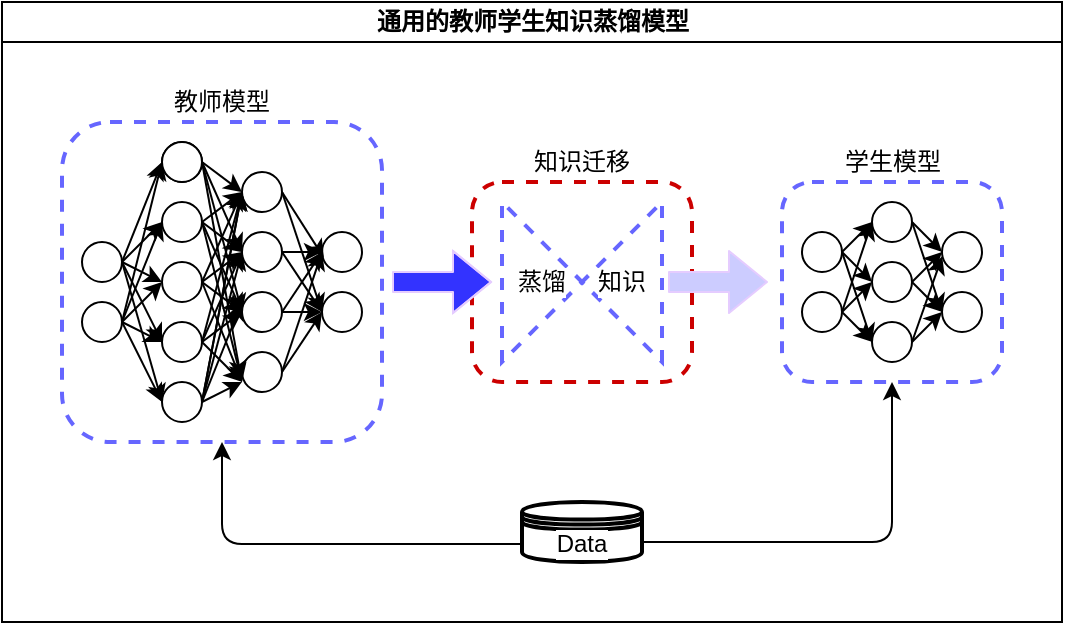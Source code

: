 <mxfile version="14.4.4" type="github">
  <diagram id="prtHgNgQTEPvFCAcTncT" name="Page-1">
    <mxGraphModel dx="1209" dy="599" grid="1" gridSize="10" guides="1" tooltips="1" connect="1" arrows="1" fold="1" page="1" pageScale="1" pageWidth="827" pageHeight="1169" math="0" shadow="0">
      <root>
        <mxCell id="0" />
        <mxCell id="1" parent="0" />
        <mxCell id="dNxyNK7c78bLwvsdeMH5-11" value="通用的教师学生知识蒸馏模型" style="swimlane;html=1;startSize=20;horizontal=1;containerType=tree;glass=0;" parent="1" vertex="1">
          <mxGeometry x="40" y="80" width="530" height="310" as="geometry">
            <mxRectangle x="40" y="80" width="80" height="20" as="alternateBounds" />
          </mxGeometry>
        </mxCell>
        <mxCell id="YJOWLEOGij-Aj2zFJfNT-132" value="" style="rounded=1;whiteSpace=wrap;html=1;dashed=1;strokeWidth=2;strokeColor=#6666FF;" parent="dNxyNK7c78bLwvsdeMH5-11" vertex="1">
          <mxGeometry x="390" y="90" width="110" height="100" as="geometry" />
        </mxCell>
        <mxCell id="YJOWLEOGij-Aj2zFJfNT-129" value="" style="rounded=1;whiteSpace=wrap;html=1;dashed=1;strokeWidth=2;strokeColor=#CC0000;" parent="dNxyNK7c78bLwvsdeMH5-11" vertex="1">
          <mxGeometry x="235" y="90" width="110" height="100" as="geometry" />
        </mxCell>
        <mxCell id="YJOWLEOGij-Aj2zFJfNT-78" value="" style="rounded=1;whiteSpace=wrap;html=1;dashed=1;strokeWidth=2;strokeColor=#6666FF;" parent="dNxyNK7c78bLwvsdeMH5-11" vertex="1">
          <mxGeometry x="30" y="60" width="160" height="160" as="geometry" />
        </mxCell>
        <mxCell id="YJOWLEOGij-Aj2zFJfNT-73" value="" style="group" parent="dNxyNK7c78bLwvsdeMH5-11" vertex="1" connectable="0">
          <mxGeometry x="40" y="70" width="140" height="140" as="geometry" />
        </mxCell>
        <mxCell id="YJOWLEOGij-Aj2zFJfNT-9" value="" style="ellipse;whiteSpace=wrap;html=1;aspect=fixed;" parent="YJOWLEOGij-Aj2zFJfNT-73" vertex="1">
          <mxGeometry x="40" width="20" height="20" as="geometry" />
        </mxCell>
        <mxCell id="YJOWLEOGij-Aj2zFJfNT-10" value="" style="ellipse;whiteSpace=wrap;html=1;aspect=fixed;" parent="YJOWLEOGij-Aj2zFJfNT-73" vertex="1">
          <mxGeometry x="40" y="30" width="20" height="20" as="geometry" />
        </mxCell>
        <mxCell id="YJOWLEOGij-Aj2zFJfNT-20" value="" style="ellipse;whiteSpace=wrap;html=1;aspect=fixed;" parent="YJOWLEOGij-Aj2zFJfNT-73" vertex="1">
          <mxGeometry x="40" y="60" width="20" height="20" as="geometry" />
        </mxCell>
        <mxCell id="YJOWLEOGij-Aj2zFJfNT-21" value="" style="ellipse;whiteSpace=wrap;html=1;aspect=fixed;" parent="YJOWLEOGij-Aj2zFJfNT-73" vertex="1">
          <mxGeometry x="40" y="90" width="20" height="20" as="geometry" />
        </mxCell>
        <mxCell id="YJOWLEOGij-Aj2zFJfNT-22" value="" style="ellipse;whiteSpace=wrap;html=1;aspect=fixed;" parent="YJOWLEOGij-Aj2zFJfNT-73" vertex="1">
          <mxGeometry x="40" y="120" width="20" height="20" as="geometry" />
        </mxCell>
        <mxCell id="YJOWLEOGij-Aj2zFJfNT-24" value="" style="ellipse;whiteSpace=wrap;html=1;aspect=fixed;" parent="YJOWLEOGij-Aj2zFJfNT-73" vertex="1">
          <mxGeometry y="50" width="20" height="20" as="geometry" />
        </mxCell>
        <mxCell id="YJOWLEOGij-Aj2zFJfNT-25" value="" style="ellipse;whiteSpace=wrap;html=1;aspect=fixed;" parent="YJOWLEOGij-Aj2zFJfNT-73" vertex="1">
          <mxGeometry y="80" width="20" height="20" as="geometry" />
        </mxCell>
        <mxCell id="YJOWLEOGij-Aj2zFJfNT-26" value="" style="ellipse;whiteSpace=wrap;html=1;aspect=fixed;" parent="YJOWLEOGij-Aj2zFJfNT-73" vertex="1">
          <mxGeometry x="80" y="15" width="20" height="20" as="geometry" />
        </mxCell>
        <mxCell id="YJOWLEOGij-Aj2zFJfNT-27" value="" style="ellipse;whiteSpace=wrap;html=1;aspect=fixed;" parent="YJOWLEOGij-Aj2zFJfNT-73" vertex="1">
          <mxGeometry x="80" y="45" width="20" height="20" as="geometry" />
        </mxCell>
        <mxCell id="YJOWLEOGij-Aj2zFJfNT-28" value="" style="ellipse;whiteSpace=wrap;html=1;aspect=fixed;" parent="YJOWLEOGij-Aj2zFJfNT-73" vertex="1">
          <mxGeometry x="80" y="75" width="20" height="20" as="geometry" />
        </mxCell>
        <mxCell id="YJOWLEOGij-Aj2zFJfNT-29" value="" style="ellipse;whiteSpace=wrap;html=1;aspect=fixed;" parent="YJOWLEOGij-Aj2zFJfNT-73" vertex="1">
          <mxGeometry x="80" y="105" width="20" height="20" as="geometry" />
        </mxCell>
        <mxCell id="YJOWLEOGij-Aj2zFJfNT-30" value="" style="ellipse;whiteSpace=wrap;html=1;aspect=fixed;" parent="YJOWLEOGij-Aj2zFJfNT-73" vertex="1">
          <mxGeometry x="120" y="45" width="20" height="20" as="geometry" />
        </mxCell>
        <mxCell id="YJOWLEOGij-Aj2zFJfNT-31" value="" style="ellipse;whiteSpace=wrap;html=1;aspect=fixed;" parent="YJOWLEOGij-Aj2zFJfNT-73" vertex="1">
          <mxGeometry x="120" y="75" width="20" height="20" as="geometry" />
        </mxCell>
        <mxCell id="YJOWLEOGij-Aj2zFJfNT-33" value="" style="endArrow=classic;html=1;exitX=1;exitY=0.5;exitDx=0;exitDy=0;" parent="YJOWLEOGij-Aj2zFJfNT-73" source="YJOWLEOGij-Aj2zFJfNT-24" edge="1">
          <mxGeometry width="50" height="50" relative="1" as="geometry">
            <mxPoint x="260" y="200" as="sourcePoint" />
            <mxPoint x="40" y="10" as="targetPoint" />
          </mxGeometry>
        </mxCell>
        <mxCell id="YJOWLEOGij-Aj2zFJfNT-35" value="" style="endArrow=classic;html=1;exitX=1;exitY=0.5;exitDx=0;exitDy=0;entryX=0;entryY=0.5;entryDx=0;entryDy=0;" parent="YJOWLEOGij-Aj2zFJfNT-73" source="YJOWLEOGij-Aj2zFJfNT-24" target="YJOWLEOGij-Aj2zFJfNT-20" edge="1">
          <mxGeometry width="50" height="50" relative="1" as="geometry">
            <mxPoint x="40" y="80" as="sourcePoint" />
            <mxPoint x="60" y="30" as="targetPoint" />
          </mxGeometry>
        </mxCell>
        <mxCell id="YJOWLEOGij-Aj2zFJfNT-36" value="" style="endArrow=classic;html=1;exitX=1;exitY=0.5;exitDx=0;exitDy=0;entryX=0;entryY=0.5;entryDx=0;entryDy=0;" parent="YJOWLEOGij-Aj2zFJfNT-73" source="YJOWLEOGij-Aj2zFJfNT-25" target="YJOWLEOGij-Aj2zFJfNT-9" edge="1">
          <mxGeometry width="50" height="50" relative="1" as="geometry">
            <mxPoint x="30" y="70" as="sourcePoint" />
            <mxPoint x="40" y="20" as="targetPoint" />
          </mxGeometry>
        </mxCell>
        <mxCell id="YJOWLEOGij-Aj2zFJfNT-38" value="" style="endArrow=classic;html=1;exitX=1;exitY=0.5;exitDx=0;exitDy=0;" parent="YJOWLEOGij-Aj2zFJfNT-73" source="YJOWLEOGij-Aj2zFJfNT-25" edge="1">
          <mxGeometry width="50" height="50" relative="1" as="geometry">
            <mxPoint x="30" y="110" as="sourcePoint" />
            <mxPoint x="40" y="70" as="targetPoint" />
          </mxGeometry>
        </mxCell>
        <mxCell id="YJOWLEOGij-Aj2zFJfNT-39" value="" style="ellipse;whiteSpace=wrap;html=1;aspect=fixed;" parent="YJOWLEOGij-Aj2zFJfNT-73" vertex="1">
          <mxGeometry x="40" width="20" height="20" as="geometry" />
        </mxCell>
        <mxCell id="YJOWLEOGij-Aj2zFJfNT-43" value="" style="endArrow=classic;html=1;exitX=1;exitY=0.5;exitDx=0;exitDy=0;entryX=0;entryY=0.5;entryDx=0;entryDy=0;" parent="YJOWLEOGij-Aj2zFJfNT-73" source="YJOWLEOGij-Aj2zFJfNT-24" target="YJOWLEOGij-Aj2zFJfNT-22" edge="1">
          <mxGeometry width="50" height="50" relative="1" as="geometry">
            <mxPoint x="30" y="70" as="sourcePoint" />
            <mxPoint x="50" y="110" as="targetPoint" />
          </mxGeometry>
        </mxCell>
        <mxCell id="YJOWLEOGij-Aj2zFJfNT-44" value="" style="endArrow=classic;html=1;exitX=1;exitY=0.5;exitDx=0;exitDy=0;entryX=0;entryY=0.5;entryDx=0;entryDy=0;" parent="YJOWLEOGij-Aj2zFJfNT-73" source="YJOWLEOGij-Aj2zFJfNT-39" target="YJOWLEOGij-Aj2zFJfNT-26" edge="1">
          <mxGeometry width="50" height="50" relative="1" as="geometry">
            <mxPoint x="30" y="70" as="sourcePoint" />
            <mxPoint x="50" y="140" as="targetPoint" />
          </mxGeometry>
        </mxCell>
        <mxCell id="YJOWLEOGij-Aj2zFJfNT-45" value="" style="endArrow=classic;html=1;exitX=1;exitY=0.5;exitDx=0;exitDy=0;entryX=0;entryY=0.5;entryDx=0;entryDy=0;" parent="YJOWLEOGij-Aj2zFJfNT-73" source="YJOWLEOGij-Aj2zFJfNT-39" target="YJOWLEOGij-Aj2zFJfNT-27" edge="1">
          <mxGeometry width="50" height="50" relative="1" as="geometry">
            <mxPoint x="70" y="20" as="sourcePoint" />
            <mxPoint x="90" y="35" as="targetPoint" />
          </mxGeometry>
        </mxCell>
        <mxCell id="YJOWLEOGij-Aj2zFJfNT-48" value="" style="endArrow=classic;html=1;entryX=0;entryY=0.5;entryDx=0;entryDy=0;exitX=1;exitY=0.5;exitDx=0;exitDy=0;" parent="YJOWLEOGij-Aj2zFJfNT-73" source="YJOWLEOGij-Aj2zFJfNT-10" target="YJOWLEOGij-Aj2zFJfNT-26" edge="1">
          <mxGeometry width="50" height="50" relative="1" as="geometry">
            <mxPoint x="70" y="20" as="sourcePoint" />
            <mxPoint x="89.6" y="128.2" as="targetPoint" />
          </mxGeometry>
        </mxCell>
        <mxCell id="YJOWLEOGij-Aj2zFJfNT-49" value="" style="endArrow=classic;html=1;entryX=0;entryY=0.5;entryDx=0;entryDy=0;exitX=1;exitY=0.5;exitDx=0;exitDy=0;" parent="YJOWLEOGij-Aj2zFJfNT-73" source="YJOWLEOGij-Aj2zFJfNT-10" target="YJOWLEOGij-Aj2zFJfNT-27" edge="1">
          <mxGeometry width="50" height="50" relative="1" as="geometry">
            <mxPoint x="70" y="50" as="sourcePoint" />
            <mxPoint x="90" y="35" as="targetPoint" />
          </mxGeometry>
        </mxCell>
        <mxCell id="YJOWLEOGij-Aj2zFJfNT-52" value="" style="endArrow=classic;html=1;entryX=0;entryY=0.5;entryDx=0;entryDy=0;exitX=1;exitY=0.5;exitDx=0;exitDy=0;" parent="YJOWLEOGij-Aj2zFJfNT-73" source="YJOWLEOGij-Aj2zFJfNT-20" target="YJOWLEOGij-Aj2zFJfNT-26" edge="1">
          <mxGeometry width="50" height="50" relative="1" as="geometry">
            <mxPoint x="70" y="50" as="sourcePoint" />
            <mxPoint x="90" y="130" as="targetPoint" />
          </mxGeometry>
        </mxCell>
        <mxCell id="YJOWLEOGij-Aj2zFJfNT-53" value="" style="endArrow=classic;html=1;entryX=0;entryY=0.5;entryDx=0;entryDy=0;exitX=1;exitY=0.5;exitDx=0;exitDy=0;" parent="YJOWLEOGij-Aj2zFJfNT-73" source="YJOWLEOGij-Aj2zFJfNT-20" target="YJOWLEOGij-Aj2zFJfNT-27" edge="1">
          <mxGeometry width="50" height="50" relative="1" as="geometry">
            <mxPoint x="70" y="80" as="sourcePoint" />
            <mxPoint x="90" y="35" as="targetPoint" />
          </mxGeometry>
        </mxCell>
        <mxCell id="YJOWLEOGij-Aj2zFJfNT-54" value="" style="endArrow=classic;html=1;entryX=0;entryY=0.5;entryDx=0;entryDy=0;exitX=1;exitY=0.5;exitDx=0;exitDy=0;" parent="YJOWLEOGij-Aj2zFJfNT-73" source="YJOWLEOGij-Aj2zFJfNT-21" target="YJOWLEOGij-Aj2zFJfNT-26" edge="1">
          <mxGeometry width="50" height="50" relative="1" as="geometry">
            <mxPoint x="70" y="80" as="sourcePoint" />
            <mxPoint x="90" y="65" as="targetPoint" />
          </mxGeometry>
        </mxCell>
        <mxCell id="YJOWLEOGij-Aj2zFJfNT-62" value="" style="endArrow=classic;html=1;exitX=1;exitY=0.5;exitDx=0;exitDy=0;entryX=0;entryY=0.5;entryDx=0;entryDy=0;" parent="YJOWLEOGij-Aj2zFJfNT-73" source="YJOWLEOGij-Aj2zFJfNT-22" target="YJOWLEOGij-Aj2zFJfNT-27" edge="1">
          <mxGeometry width="50" height="50" relative="1" as="geometry">
            <mxPoint x="70" y="140" as="sourcePoint" />
            <mxPoint x="90" y="40" as="targetPoint" />
          </mxGeometry>
        </mxCell>
        <mxCell id="YJOWLEOGij-Aj2zFJfNT-65" value="" style="endArrow=classic;html=1;exitX=1;exitY=0.5;exitDx=0;exitDy=0;entryX=0.047;entryY=0.647;entryDx=0;entryDy=0;entryPerimeter=0;" parent="YJOWLEOGij-Aj2zFJfNT-73" source="YJOWLEOGij-Aj2zFJfNT-26" target="YJOWLEOGij-Aj2zFJfNT-30" edge="1">
          <mxGeometry width="50" height="50" relative="1" as="geometry">
            <mxPoint x="70" y="80" as="sourcePoint" />
            <mxPoint x="90" y="130" as="targetPoint" />
          </mxGeometry>
        </mxCell>
        <mxCell id="YJOWLEOGij-Aj2zFJfNT-66" value="" style="endArrow=classic;html=1;entryX=0;entryY=0.5;entryDx=0;entryDy=0;exitX=1;exitY=0.5;exitDx=0;exitDy=0;" parent="YJOWLEOGij-Aj2zFJfNT-73" source="YJOWLEOGij-Aj2zFJfNT-26" target="YJOWLEOGij-Aj2zFJfNT-31" edge="1">
          <mxGeometry width="50" height="50" relative="1" as="geometry">
            <mxPoint x="99" y="28" as="sourcePoint" />
            <mxPoint x="130.94" y="67.94" as="targetPoint" />
          </mxGeometry>
        </mxCell>
        <mxCell id="YJOWLEOGij-Aj2zFJfNT-67" value="" style="endArrow=classic;html=1;entryX=0;entryY=0.5;entryDx=0;entryDy=0;exitX=1;exitY=0.5;exitDx=0;exitDy=0;" parent="YJOWLEOGij-Aj2zFJfNT-73" source="YJOWLEOGij-Aj2zFJfNT-27" target="YJOWLEOGij-Aj2zFJfNT-30" edge="1">
          <mxGeometry width="50" height="50" relative="1" as="geometry">
            <mxPoint x="103" y="30" as="sourcePoint" />
            <mxPoint x="130" y="95" as="targetPoint" />
          </mxGeometry>
        </mxCell>
        <mxCell id="YJOWLEOGij-Aj2zFJfNT-68" value="" style="endArrow=classic;html=1;entryX=0;entryY=0.5;entryDx=0;entryDy=0;exitX=1;exitY=0.5;exitDx=0;exitDy=0;" parent="YJOWLEOGij-Aj2zFJfNT-73" source="YJOWLEOGij-Aj2zFJfNT-27" target="YJOWLEOGij-Aj2zFJfNT-31" edge="1">
          <mxGeometry width="50" height="50" relative="1" as="geometry">
            <mxPoint x="110" y="65" as="sourcePoint" />
            <mxPoint x="130" y="65" as="targetPoint" />
          </mxGeometry>
        </mxCell>
        <mxCell id="YJOWLEOGij-Aj2zFJfNT-69" value="" style="endArrow=classic;html=1;entryX=0;entryY=0.5;entryDx=0;entryDy=0;exitX=1;exitY=0.5;exitDx=0;exitDy=0;exitPerimeter=0;" parent="YJOWLEOGij-Aj2zFJfNT-73" source="YJOWLEOGij-Aj2zFJfNT-28" target="YJOWLEOGij-Aj2zFJfNT-30" edge="1">
          <mxGeometry width="50" height="50" relative="1" as="geometry">
            <mxPoint x="110" y="65" as="sourcePoint" />
            <mxPoint x="130" y="95" as="targetPoint" />
          </mxGeometry>
        </mxCell>
        <mxCell id="YJOWLEOGij-Aj2zFJfNT-70" value="" style="endArrow=classic;html=1;entryX=0;entryY=0.5;entryDx=0;entryDy=0;exitX=1;exitY=0.5;exitDx=0;exitDy=0;" parent="YJOWLEOGij-Aj2zFJfNT-73" source="YJOWLEOGij-Aj2zFJfNT-28" target="YJOWLEOGij-Aj2zFJfNT-31" edge="1">
          <mxGeometry width="50" height="50" relative="1" as="geometry">
            <mxPoint x="110" y="95" as="sourcePoint" />
            <mxPoint x="130" y="65" as="targetPoint" />
          </mxGeometry>
        </mxCell>
        <mxCell id="YJOWLEOGij-Aj2zFJfNT-71" value="" style="endArrow=classic;html=1;entryX=0;entryY=0.5;entryDx=0;entryDy=0;exitX=1;exitY=0.5;exitDx=0;exitDy=0;" parent="YJOWLEOGij-Aj2zFJfNT-73" source="YJOWLEOGij-Aj2zFJfNT-29" target="YJOWLEOGij-Aj2zFJfNT-30" edge="1">
          <mxGeometry width="50" height="50" relative="1" as="geometry">
            <mxPoint x="110" y="95" as="sourcePoint" />
            <mxPoint x="130" y="95" as="targetPoint" />
          </mxGeometry>
        </mxCell>
        <mxCell id="YJOWLEOGij-Aj2zFJfNT-72" value="" style="endArrow=classic;html=1;entryX=0;entryY=0.5;entryDx=0;entryDy=0;exitX=1;exitY=0.5;exitDx=0;exitDy=0;" parent="YJOWLEOGij-Aj2zFJfNT-73" source="YJOWLEOGij-Aj2zFJfNT-29" target="YJOWLEOGij-Aj2zFJfNT-31" edge="1">
          <mxGeometry width="50" height="50" relative="1" as="geometry">
            <mxPoint x="110" y="125" as="sourcePoint" />
            <mxPoint x="130" y="65" as="targetPoint" />
          </mxGeometry>
        </mxCell>
        <mxCell id="YJOWLEOGij-Aj2zFJfNT-122" value="" style="shape=collate;html=1;dashed=1;strokeColor=#6666FF;strokeWidth=2;rotation=-90;whiteSpace=wrap;labelBorderColor=none;labelBackgroundColor=#ffffff;" parent="dNxyNK7c78bLwvsdeMH5-11" vertex="1">
          <mxGeometry x="250" y="100" width="80" height="80" as="geometry" />
        </mxCell>
        <mxCell id="YJOWLEOGij-Aj2zFJfNT-127" value="蒸馏" style="text;html=1;strokeColor=none;fillColor=none;align=center;verticalAlign=middle;whiteSpace=wrap;rounded=0;dashed=1;labelBackgroundColor=#ffffff;" parent="dNxyNK7c78bLwvsdeMH5-11" vertex="1">
          <mxGeometry x="250" y="130" width="40" height="20" as="geometry" />
        </mxCell>
        <mxCell id="YJOWLEOGij-Aj2zFJfNT-128" value="知识" style="text;html=1;strokeColor=none;fillColor=none;align=center;verticalAlign=middle;whiteSpace=wrap;rounded=0;dashed=1;labelBackgroundColor=#ffffff;" parent="dNxyNK7c78bLwvsdeMH5-11" vertex="1">
          <mxGeometry x="290" y="130" width="40" height="20" as="geometry" />
        </mxCell>
        <mxCell id="YJOWLEOGij-Aj2zFJfNT-130" value="教师模型" style="text;html=1;strokeColor=none;fillColor=none;align=center;verticalAlign=middle;whiteSpace=wrap;rounded=0;dashed=1;labelBackgroundColor=#ffffff;" parent="dNxyNK7c78bLwvsdeMH5-11" vertex="1">
          <mxGeometry x="85" y="40" width="50" height="20" as="geometry" />
        </mxCell>
        <mxCell id="YJOWLEOGij-Aj2zFJfNT-131" value="知识迁移" style="text;html=1;strokeColor=none;fillColor=none;align=center;verticalAlign=middle;whiteSpace=wrap;rounded=0;dashed=1;labelBackgroundColor=#ffffff;" parent="dNxyNK7c78bLwvsdeMH5-11" vertex="1">
          <mxGeometry x="265" y="70" width="50" height="20" as="geometry" />
        </mxCell>
        <mxCell id="YJOWLEOGij-Aj2zFJfNT-157" value="" style="group" parent="dNxyNK7c78bLwvsdeMH5-11" vertex="1" connectable="0">
          <mxGeometry x="400" y="100" width="90" height="80" as="geometry" />
        </mxCell>
        <mxCell id="YJOWLEOGij-Aj2zFJfNT-134" value="" style="ellipse;whiteSpace=wrap;html=1;aspect=fixed;" parent="YJOWLEOGij-Aj2zFJfNT-157" vertex="1">
          <mxGeometry x="35" width="20" height="20" as="geometry" />
        </mxCell>
        <mxCell id="YJOWLEOGij-Aj2zFJfNT-135" value="" style="ellipse;whiteSpace=wrap;html=1;aspect=fixed;" parent="YJOWLEOGij-Aj2zFJfNT-157" vertex="1">
          <mxGeometry x="35" y="30" width="20" height="20" as="geometry" />
        </mxCell>
        <mxCell id="YJOWLEOGij-Aj2zFJfNT-136" value="" style="ellipse;whiteSpace=wrap;html=1;aspect=fixed;" parent="YJOWLEOGij-Aj2zFJfNT-157" vertex="1">
          <mxGeometry x="35" y="60" width="20" height="20" as="geometry" />
        </mxCell>
        <mxCell id="YJOWLEOGij-Aj2zFJfNT-137" value="" style="ellipse;whiteSpace=wrap;html=1;aspect=fixed;" parent="YJOWLEOGij-Aj2zFJfNT-157" vertex="1">
          <mxGeometry y="15" width="20" height="20" as="geometry" />
        </mxCell>
        <mxCell id="YJOWLEOGij-Aj2zFJfNT-139" value="" style="ellipse;whiteSpace=wrap;html=1;aspect=fixed;" parent="YJOWLEOGij-Aj2zFJfNT-157" vertex="1">
          <mxGeometry y="45" width="20" height="20" as="geometry" />
        </mxCell>
        <mxCell id="YJOWLEOGij-Aj2zFJfNT-140" value="" style="ellipse;whiteSpace=wrap;html=1;aspect=fixed;" parent="YJOWLEOGij-Aj2zFJfNT-157" vertex="1">
          <mxGeometry x="70" y="15" width="20" height="20" as="geometry" />
        </mxCell>
        <mxCell id="YJOWLEOGij-Aj2zFJfNT-142" value="" style="ellipse;whiteSpace=wrap;html=1;aspect=fixed;" parent="YJOWLEOGij-Aj2zFJfNT-157" vertex="1">
          <mxGeometry x="70" y="45" width="20" height="20" as="geometry" />
        </mxCell>
        <mxCell id="YJOWLEOGij-Aj2zFJfNT-145" value="" style="endArrow=classic;html=1;fillColor=#CCCCFF;entryX=0;entryY=0.5;entryDx=0;entryDy=0;exitX=1;exitY=0.5;exitDx=0;exitDy=0;" parent="YJOWLEOGij-Aj2zFJfNT-157" source="YJOWLEOGij-Aj2zFJfNT-137" target="YJOWLEOGij-Aj2zFJfNT-134" edge="1">
          <mxGeometry width="50" height="50" relative="1" as="geometry">
            <mxPoint x="25" y="20" as="sourcePoint" />
            <mxPoint x="175" y="-100" as="targetPoint" />
          </mxGeometry>
        </mxCell>
        <mxCell id="YJOWLEOGij-Aj2zFJfNT-146" value="" style="endArrow=classic;html=1;fillColor=#CCCCFF;entryX=0;entryY=0.5;entryDx=0;entryDy=0;exitX=1;exitY=0.5;exitDx=0;exitDy=0;" parent="YJOWLEOGij-Aj2zFJfNT-157" source="YJOWLEOGij-Aj2zFJfNT-137" target="YJOWLEOGij-Aj2zFJfNT-135" edge="1">
          <mxGeometry width="50" height="50" relative="1" as="geometry">
            <mxPoint x="30" y="30" as="sourcePoint" />
            <mxPoint x="45" y="20" as="targetPoint" />
          </mxGeometry>
        </mxCell>
        <mxCell id="YJOWLEOGij-Aj2zFJfNT-147" value="" style="endArrow=classic;html=1;fillColor=#CCCCFF;entryX=0;entryY=0.5;entryDx=0;entryDy=0;exitX=1;exitY=0.5;exitDx=0;exitDy=0;" parent="YJOWLEOGij-Aj2zFJfNT-157" source="YJOWLEOGij-Aj2zFJfNT-137" target="YJOWLEOGij-Aj2zFJfNT-136" edge="1">
          <mxGeometry width="50" height="50" relative="1" as="geometry">
            <mxPoint x="19" y="21" as="sourcePoint" />
            <mxPoint x="45" y="50" as="targetPoint" />
          </mxGeometry>
        </mxCell>
        <mxCell id="YJOWLEOGij-Aj2zFJfNT-148" value="" style="endArrow=classic;html=1;fillColor=#CCCCFF;entryX=0;entryY=0.5;entryDx=0;entryDy=0;exitX=1;exitY=0.5;exitDx=0;exitDy=0;" parent="YJOWLEOGij-Aj2zFJfNT-157" source="YJOWLEOGij-Aj2zFJfNT-139" target="YJOWLEOGij-Aj2zFJfNT-134" edge="1">
          <mxGeometry width="50" height="50" relative="1" as="geometry">
            <mxPoint x="30" y="30" as="sourcePoint" />
            <mxPoint x="45" y="80" as="targetPoint" />
          </mxGeometry>
        </mxCell>
        <mxCell id="YJOWLEOGij-Aj2zFJfNT-149" value="" style="endArrow=classic;html=1;fillColor=#CCCCFF;entryX=0;entryY=0.5;entryDx=0;entryDy=0;exitX=1;exitY=0.5;exitDx=0;exitDy=0;" parent="YJOWLEOGij-Aj2zFJfNT-157" source="YJOWLEOGij-Aj2zFJfNT-139" target="YJOWLEOGij-Aj2zFJfNT-135" edge="1">
          <mxGeometry width="50" height="50" relative="1" as="geometry">
            <mxPoint x="30" y="60" as="sourcePoint" />
            <mxPoint x="45" y="20" as="targetPoint" />
          </mxGeometry>
        </mxCell>
        <mxCell id="YJOWLEOGij-Aj2zFJfNT-150" value="" style="endArrow=classic;html=1;fillColor=#CCCCFF;entryX=0;entryY=0.5;entryDx=0;entryDy=0;exitX=1;exitY=0.5;exitDx=0;exitDy=0;" parent="YJOWLEOGij-Aj2zFJfNT-157" source="YJOWLEOGij-Aj2zFJfNT-139" target="YJOWLEOGij-Aj2zFJfNT-136" edge="1">
          <mxGeometry width="50" height="50" relative="1" as="geometry">
            <mxPoint x="25" y="50" as="sourcePoint" />
            <mxPoint x="45" y="50" as="targetPoint" />
          </mxGeometry>
        </mxCell>
        <mxCell id="YJOWLEOGij-Aj2zFJfNT-151" value="" style="endArrow=classic;html=1;fillColor=#CCCCFF;entryX=0;entryY=0.5;entryDx=0;entryDy=0;exitX=1;exitY=0.5;exitDx=0;exitDy=0;" parent="YJOWLEOGij-Aj2zFJfNT-157" source="YJOWLEOGij-Aj2zFJfNT-134" target="YJOWLEOGij-Aj2zFJfNT-140" edge="1">
          <mxGeometry width="50" height="50" relative="1" as="geometry">
            <mxPoint x="30" y="60" as="sourcePoint" />
            <mxPoint x="45" y="80" as="targetPoint" />
          </mxGeometry>
        </mxCell>
        <mxCell id="YJOWLEOGij-Aj2zFJfNT-152" value="" style="endArrow=classic;html=1;fillColor=#CCCCFF;entryX=0;entryY=0.5;entryDx=0;entryDy=0;exitX=1;exitY=0.5;exitDx=0;exitDy=0;" parent="YJOWLEOGij-Aj2zFJfNT-157" source="YJOWLEOGij-Aj2zFJfNT-134" target="YJOWLEOGij-Aj2zFJfNT-142" edge="1">
          <mxGeometry width="50" height="50" relative="1" as="geometry">
            <mxPoint x="65" y="20" as="sourcePoint" />
            <mxPoint x="80" y="30" as="targetPoint" />
          </mxGeometry>
        </mxCell>
        <mxCell id="YJOWLEOGij-Aj2zFJfNT-153" value="" style="endArrow=classic;html=1;fillColor=#CCCCFF;entryX=0;entryY=0.5;entryDx=0;entryDy=0;exitX=1;exitY=0.5;exitDx=0;exitDy=0;" parent="YJOWLEOGij-Aj2zFJfNT-157" source="YJOWLEOGij-Aj2zFJfNT-135" target="YJOWLEOGij-Aj2zFJfNT-140" edge="1">
          <mxGeometry width="50" height="50" relative="1" as="geometry">
            <mxPoint x="65" y="20" as="sourcePoint" />
            <mxPoint x="80" y="60" as="targetPoint" />
          </mxGeometry>
        </mxCell>
        <mxCell id="YJOWLEOGij-Aj2zFJfNT-155" value="" style="endArrow=classic;html=1;fillColor=#CCCCFF;entryX=0.005;entryY=0.608;entryDx=0;entryDy=0;exitX=1;exitY=0.5;exitDx=0;exitDy=0;entryPerimeter=0;" parent="YJOWLEOGij-Aj2zFJfNT-157" source="YJOWLEOGij-Aj2zFJfNT-136" target="YJOWLEOGij-Aj2zFJfNT-140" edge="1">
          <mxGeometry width="50" height="50" relative="1" as="geometry">
            <mxPoint x="65" y="50" as="sourcePoint" />
            <mxPoint x="80" y="60" as="targetPoint" />
          </mxGeometry>
        </mxCell>
        <mxCell id="YJOWLEOGij-Aj2zFJfNT-154" value="" style="endArrow=classic;html=1;fillColor=#CCCCFF;entryX=0;entryY=0.5;entryDx=0;entryDy=0;" parent="dNxyNK7c78bLwvsdeMH5-11" target="YJOWLEOGij-Aj2zFJfNT-142" edge="1">
          <mxGeometry width="50" height="50" relative="1" as="geometry">
            <mxPoint x="455" y="140" as="sourcePoint" />
            <mxPoint x="480" y="130" as="targetPoint" />
          </mxGeometry>
        </mxCell>
        <mxCell id="YJOWLEOGij-Aj2zFJfNT-156" value="" style="endArrow=classic;html=1;fillColor=#CCCCFF;entryX=0;entryY=0.5;entryDx=0;entryDy=0;" parent="dNxyNK7c78bLwvsdeMH5-11" target="YJOWLEOGij-Aj2zFJfNT-142" edge="1">
          <mxGeometry width="50" height="50" relative="1" as="geometry">
            <mxPoint x="455" y="170" as="sourcePoint" />
            <mxPoint x="480.1" y="132.16" as="targetPoint" />
          </mxGeometry>
        </mxCell>
        <mxCell id="YJOWLEOGij-Aj2zFJfNT-158" value="Data" style="shape=datastore;whiteSpace=wrap;html=1;labelBackgroundColor=#ffffff;strokeColor=#000000;strokeWidth=2;fillColor=none;" parent="dNxyNK7c78bLwvsdeMH5-11" vertex="1">
          <mxGeometry x="260" y="250" width="60" height="30" as="geometry" />
        </mxCell>
        <mxCell id="YJOWLEOGij-Aj2zFJfNT-159" value="" style="edgeStyle=segmentEdgeStyle;endArrow=classic;html=1;strokeColor=#000000;fillColor=#CCCCFF;entryX=0.5;entryY=1;entryDx=0;entryDy=0;" parent="dNxyNK7c78bLwvsdeMH5-11" target="YJOWLEOGij-Aj2zFJfNT-132" edge="1">
          <mxGeometry width="50" height="50" relative="1" as="geometry">
            <mxPoint x="320" y="270" as="sourcePoint" />
            <mxPoint x="370" y="220" as="targetPoint" />
          </mxGeometry>
        </mxCell>
        <mxCell id="YJOWLEOGij-Aj2zFJfNT-160" value="" style="edgeStyle=segmentEdgeStyle;endArrow=classic;html=1;strokeColor=#000000;fillColor=#CCCCFF;entryX=0.5;entryY=1;entryDx=0;entryDy=0;exitX=0;exitY=0.7;exitDx=0;exitDy=0;" parent="dNxyNK7c78bLwvsdeMH5-11" source="YJOWLEOGij-Aj2zFJfNT-158" target="YJOWLEOGij-Aj2zFJfNT-78" edge="1">
          <mxGeometry width="50" height="50" relative="1" as="geometry">
            <mxPoint x="330" y="280" as="sourcePoint" />
            <mxPoint x="455" y="200" as="targetPoint" />
          </mxGeometry>
        </mxCell>
        <mxCell id="YJOWLEOGij-Aj2zFJfNT-161" value="学生模型" style="text;html=1;strokeColor=none;fillColor=none;align=center;verticalAlign=middle;whiteSpace=wrap;rounded=0;labelBackgroundColor=#ffffff;" parent="dNxyNK7c78bLwvsdeMH5-11" vertex="1">
          <mxGeometry x="412.5" y="70" width="65" height="20" as="geometry" />
        </mxCell>
        <mxCell id="YJOWLEOGij-Aj2zFJfNT-34" value="" style="endArrow=classic;html=1;entryX=0;entryY=0.5;entryDx=0;entryDy=0;" parent="1" target="YJOWLEOGij-Aj2zFJfNT-10" edge="1">
          <mxGeometry width="50" height="50" relative="1" as="geometry">
            <mxPoint x="100" y="210" as="sourcePoint" />
            <mxPoint x="130" y="170" as="targetPoint" />
          </mxGeometry>
        </mxCell>
        <mxCell id="YJOWLEOGij-Aj2zFJfNT-37" value="" style="endArrow=classic;html=1;exitX=1;exitY=0.5;exitDx=0;exitDy=0;" parent="1" source="YJOWLEOGij-Aj2zFJfNT-25" edge="1">
          <mxGeometry width="50" height="50" relative="1" as="geometry">
            <mxPoint x="110" y="250" as="sourcePoint" />
            <mxPoint x="120" y="190" as="targetPoint" />
          </mxGeometry>
        </mxCell>
        <mxCell id="YJOWLEOGij-Aj2zFJfNT-40" value="" style="endArrow=classic;html=1;entryX=0;entryY=0.5;entryDx=0;entryDy=0;" parent="1" target="YJOWLEOGij-Aj2zFJfNT-21" edge="1">
          <mxGeometry width="50" height="50" relative="1" as="geometry">
            <mxPoint x="100" y="240" as="sourcePoint" />
            <mxPoint x="130" y="230" as="targetPoint" />
          </mxGeometry>
        </mxCell>
        <mxCell id="YJOWLEOGij-Aj2zFJfNT-41" value="" style="endArrow=classic;html=1;entryX=0;entryY=0.5;entryDx=0;entryDy=0;" parent="1" target="YJOWLEOGij-Aj2zFJfNT-22" edge="1">
          <mxGeometry width="50" height="50" relative="1" as="geometry">
            <mxPoint x="100" y="240" as="sourcePoint" />
            <mxPoint x="130" y="260" as="targetPoint" />
          </mxGeometry>
        </mxCell>
        <mxCell id="YJOWLEOGij-Aj2zFJfNT-42" value="" style="endArrow=classic;html=1;" parent="1" edge="1">
          <mxGeometry width="50" height="50" relative="1" as="geometry">
            <mxPoint x="100" y="210" as="sourcePoint" />
            <mxPoint x="120" y="250" as="targetPoint" />
          </mxGeometry>
        </mxCell>
        <mxCell id="YJOWLEOGij-Aj2zFJfNT-46" value="" style="endArrow=classic;html=1;entryX=0;entryY=0.5;entryDx=0;entryDy=0;" parent="1" target="YJOWLEOGij-Aj2zFJfNT-28" edge="1">
          <mxGeometry width="50" height="50" relative="1" as="geometry">
            <mxPoint x="140" y="160" as="sourcePoint" />
            <mxPoint x="170" y="215" as="targetPoint" />
          </mxGeometry>
        </mxCell>
        <mxCell id="YJOWLEOGij-Aj2zFJfNT-47" value="" style="endArrow=classic;html=1;entryX=-0.02;entryY=0.66;entryDx=0;entryDy=0;entryPerimeter=0;" parent="1" target="YJOWLEOGij-Aj2zFJfNT-29" edge="1">
          <mxGeometry width="50" height="50" relative="1" as="geometry">
            <mxPoint x="140" y="160" as="sourcePoint" />
            <mxPoint x="170" y="245" as="targetPoint" />
          </mxGeometry>
        </mxCell>
        <mxCell id="YJOWLEOGij-Aj2zFJfNT-50" value="" style="endArrow=classic;html=1;entryX=0;entryY=0.5;entryDx=0;entryDy=0;" parent="1" target="YJOWLEOGij-Aj2zFJfNT-28" edge="1">
          <mxGeometry width="50" height="50" relative="1" as="geometry">
            <mxPoint x="140" y="190" as="sourcePoint" />
            <mxPoint x="170" y="215" as="targetPoint" />
          </mxGeometry>
        </mxCell>
        <mxCell id="YJOWLEOGij-Aj2zFJfNT-51" value="" style="endArrow=classic;html=1;entryX=0;entryY=0.75;entryDx=0;entryDy=0;entryPerimeter=0;" parent="1" target="YJOWLEOGij-Aj2zFJfNT-29" edge="1">
          <mxGeometry width="50" height="50" relative="1" as="geometry">
            <mxPoint x="140" y="190" as="sourcePoint" />
            <mxPoint x="170" y="245" as="targetPoint" />
          </mxGeometry>
        </mxCell>
        <mxCell id="YJOWLEOGij-Aj2zFJfNT-55" value="" style="endArrow=classic;html=1;entryX=0;entryY=0.5;entryDx=0;entryDy=0;" parent="1" target="YJOWLEOGij-Aj2zFJfNT-27" edge="1">
          <mxGeometry width="50" height="50" relative="1" as="geometry">
            <mxPoint x="140" y="250" as="sourcePoint" />
            <mxPoint x="160" y="200" as="targetPoint" />
          </mxGeometry>
        </mxCell>
        <mxCell id="YJOWLEOGij-Aj2zFJfNT-56" value="" style="endArrow=classic;html=1;entryX=0;entryY=0.5;entryDx=0;entryDy=0;" parent="1" target="YJOWLEOGij-Aj2zFJfNT-28" edge="1">
          <mxGeometry width="50" height="50" relative="1" as="geometry">
            <mxPoint x="140" y="220" as="sourcePoint" />
            <mxPoint x="170" y="215" as="targetPoint" />
          </mxGeometry>
        </mxCell>
        <mxCell id="YJOWLEOGij-Aj2zFJfNT-57" value="" style="endArrow=classic;html=1;entryX=0;entryY=0.5;entryDx=0;entryDy=0;" parent="1" target="YJOWLEOGij-Aj2zFJfNT-28" edge="1">
          <mxGeometry width="50" height="50" relative="1" as="geometry">
            <mxPoint x="140" y="250" as="sourcePoint" />
            <mxPoint x="170" y="245" as="targetPoint" />
          </mxGeometry>
        </mxCell>
        <mxCell id="YJOWLEOGij-Aj2zFJfNT-58" value="" style="endArrow=classic;html=1;exitX=1;exitY=0.5;exitDx=0;exitDy=0;" parent="1" source="YJOWLEOGij-Aj2zFJfNT-22" edge="1">
          <mxGeometry width="50" height="50" relative="1" as="geometry">
            <mxPoint x="150" y="260" as="sourcePoint" />
            <mxPoint x="160" y="270" as="targetPoint" />
          </mxGeometry>
        </mxCell>
        <mxCell id="YJOWLEOGij-Aj2zFJfNT-59" value="" style="endArrow=classic;html=1;entryX=0;entryY=0.5;entryDx=0;entryDy=0;" parent="1" target="YJOWLEOGij-Aj2zFJfNT-26" edge="1">
          <mxGeometry width="50" height="50" relative="1" as="geometry">
            <mxPoint x="140" y="280" as="sourcePoint" />
            <mxPoint x="160" y="180" as="targetPoint" />
          </mxGeometry>
        </mxCell>
        <mxCell id="YJOWLEOGij-Aj2zFJfNT-60" value="" style="endArrow=classic;html=1;" parent="1" edge="1">
          <mxGeometry width="50" height="50" relative="1" as="geometry">
            <mxPoint x="140" y="280" as="sourcePoint" />
            <mxPoint x="160" y="230" as="targetPoint" />
          </mxGeometry>
        </mxCell>
        <mxCell id="YJOWLEOGij-Aj2zFJfNT-61" value="" style="endArrow=classic;html=1;entryX=0;entryY=0.5;entryDx=0;entryDy=0;" parent="1" target="YJOWLEOGij-Aj2zFJfNT-26" edge="1">
          <mxGeometry width="50" height="50" relative="1" as="geometry">
            <mxPoint x="140" y="280" as="sourcePoint" />
            <mxPoint x="160" y="180" as="targetPoint" />
          </mxGeometry>
        </mxCell>
        <mxCell id="YJOWLEOGij-Aj2zFJfNT-63" value="" style="endArrow=classic;html=1;exitX=1;exitY=0.5;exitDx=0;exitDy=0;" parent="1" source="YJOWLEOGij-Aj2zFJfNT-21" edge="1">
          <mxGeometry width="50" height="50" relative="1" as="geometry">
            <mxPoint x="150" y="290" as="sourcePoint" />
            <mxPoint x="160" y="270" as="targetPoint" />
          </mxGeometry>
        </mxCell>
        <mxCell id="YJOWLEOGij-Aj2zFJfNT-64" value="" style="endArrow=classic;html=1;exitX=1;exitY=0.5;exitDx=0;exitDy=0;" parent="1" source="YJOWLEOGij-Aj2zFJfNT-20" edge="1">
          <mxGeometry width="50" height="50" relative="1" as="geometry">
            <mxPoint x="150" y="260" as="sourcePoint" />
            <mxPoint x="160" y="270" as="targetPoint" />
          </mxGeometry>
        </mxCell>
        <mxCell id="YJOWLEOGij-Aj2zFJfNT-79" value="" style="shape=flexArrow;endArrow=classic;html=1;exitX=1;exitY=0.5;exitDx=0;exitDy=0;strokeColor=#E5CCFF;fillColor=#3333FF;" parent="1" edge="1">
          <mxGeometry width="50" height="50" relative="1" as="geometry">
            <mxPoint x="235" y="220" as="sourcePoint" />
            <mxPoint x="285" y="220" as="targetPoint" />
            <Array as="points">
              <mxPoint x="255" y="220" />
            </Array>
          </mxGeometry>
        </mxCell>
        <mxCell id="YJOWLEOGij-Aj2zFJfNT-126" value="" style="shape=flexArrow;endArrow=classic;html=1;strokeColor=#E5CCFF;exitX=0.5;exitY=1;exitDx=0;exitDy=0;fillColor=#CCCCFF;" parent="1" edge="1">
          <mxGeometry width="50" height="50" relative="1" as="geometry">
            <mxPoint x="373" y="220" as="sourcePoint" />
            <mxPoint x="423" y="220" as="targetPoint" />
          </mxGeometry>
        </mxCell>
      </root>
    </mxGraphModel>
  </diagram>
</mxfile>

